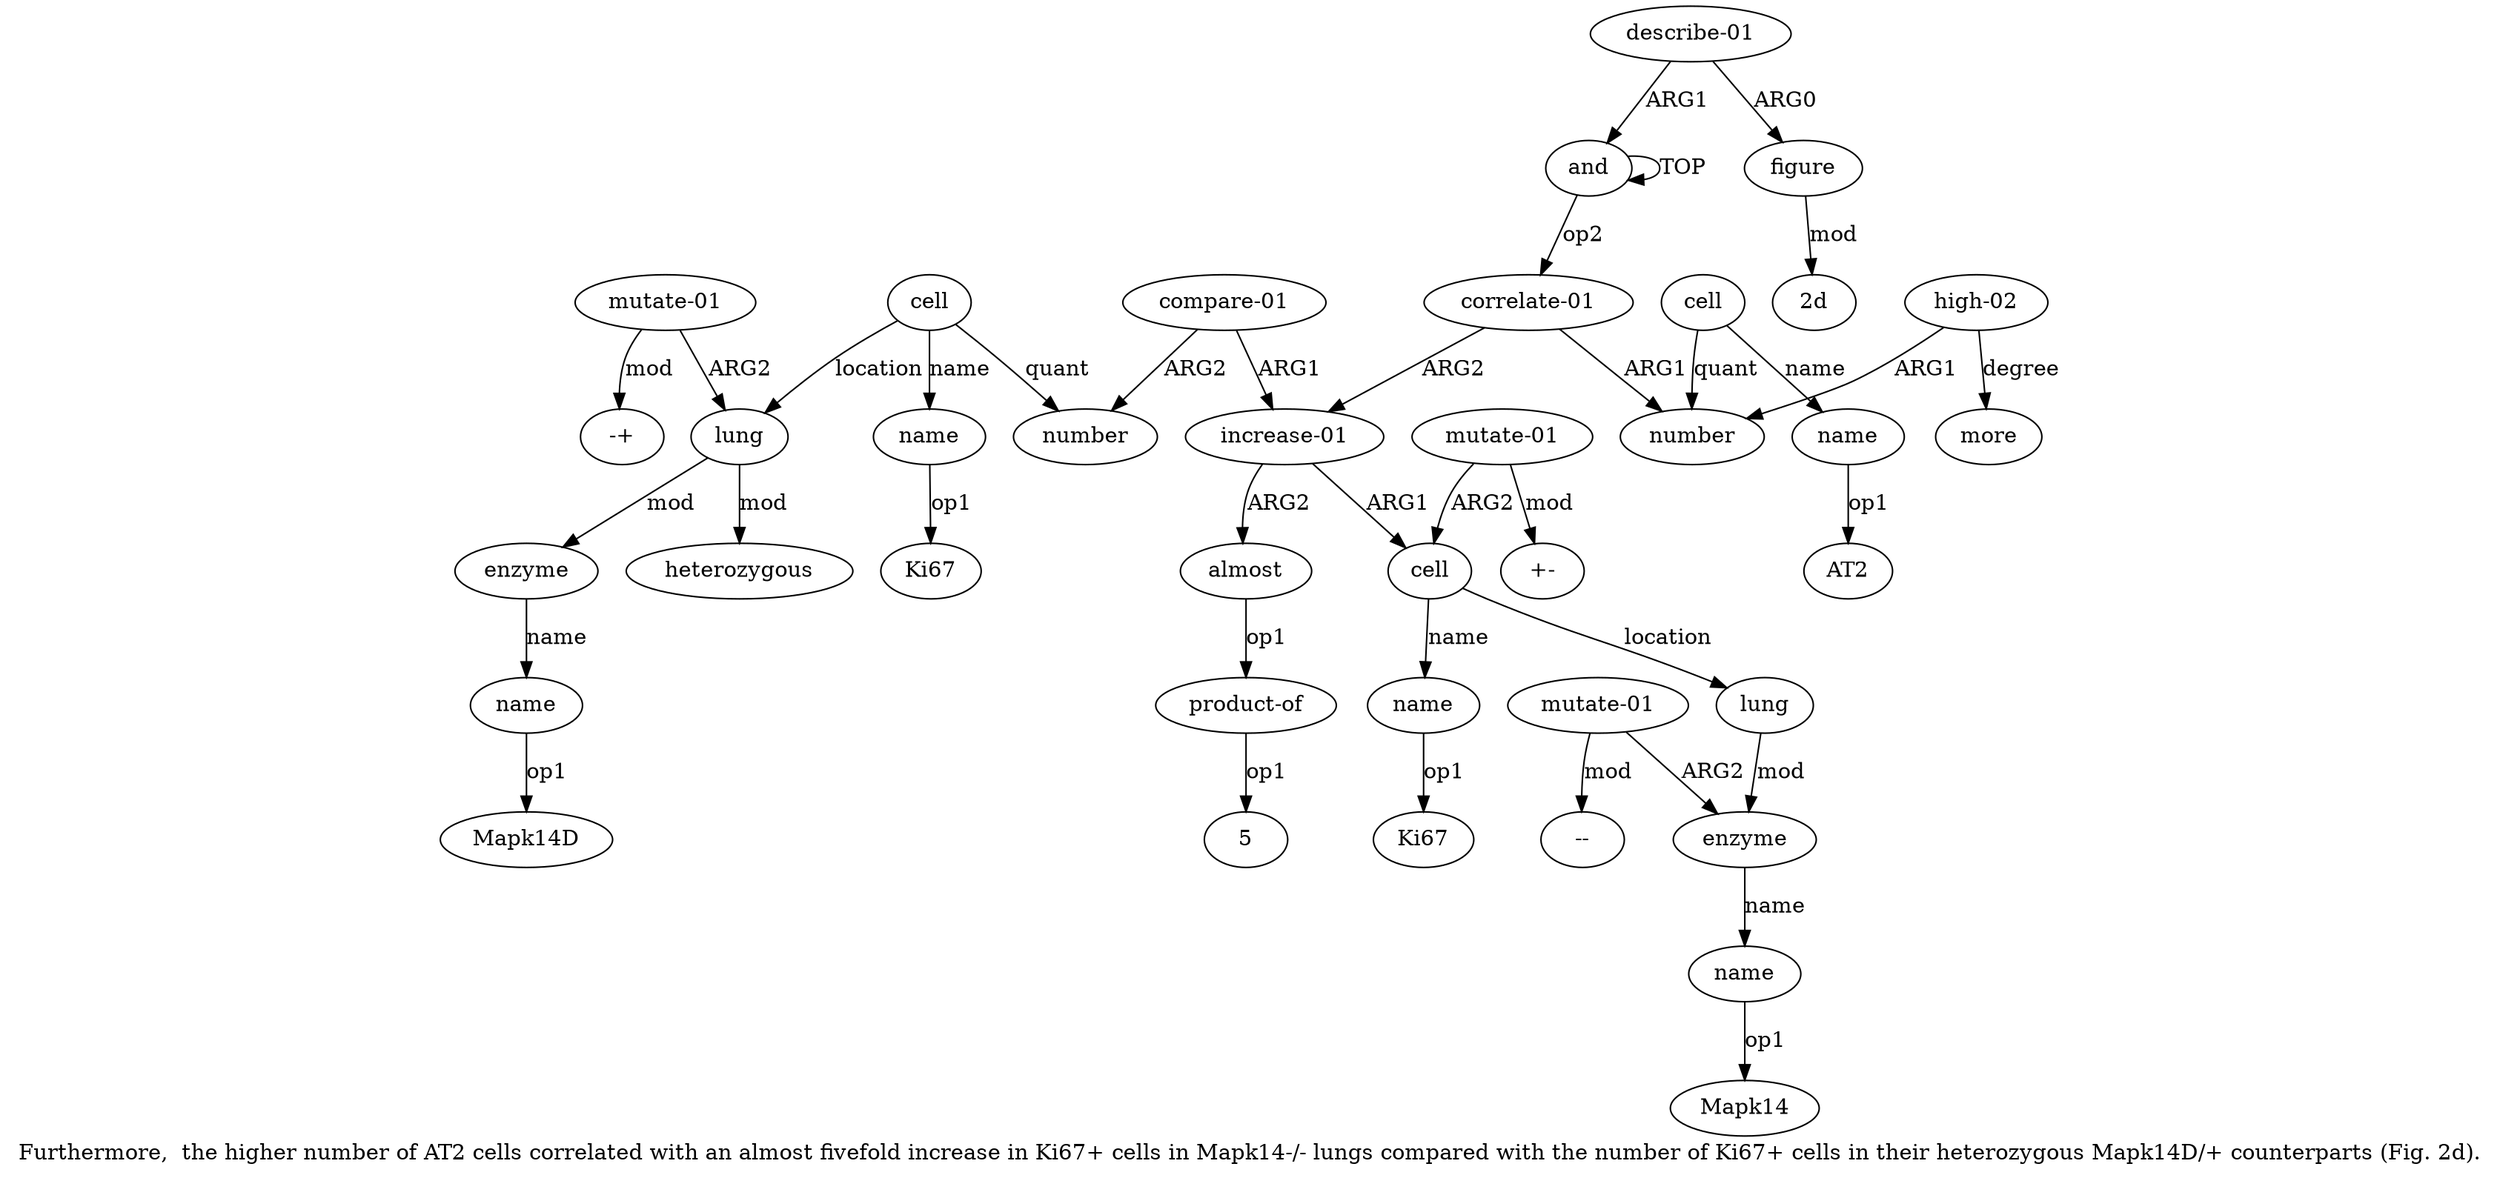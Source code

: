 digraph  {
	graph [label="Furthermore,  the higher number of AT2 cells correlated with an almost fivefold increase in Ki67+ cells in Mapk14-/- lungs compared \
with the number of Ki67+ cells in their heterozygous Mapk14D/+ counterparts (Fig. 2d)."];
	node [label="\N"];
	a20	 [color=black,
		gold_ind=20,
		gold_label=name,
		label=name,
		test_ind=20,
		test_label=name];
	"a20 Ki67"	 [color=black,
		gold_ind=-1,
		gold_label=Ki67,
		label=Ki67,
		test_ind=-1,
		test_label=Ki67];
	a20 -> "a20 Ki67" [key=0,
	color=black,
	gold_label=op1,
	label=op1,
	test_label=op1];
a21 [color=black,
	gold_ind=21,
	gold_label=lung,
	label=lung,
	test_ind=21,
	test_label=lung];
a22 [color=black,
	gold_ind=22,
	gold_label=enzyme,
	label=enzyme,
	test_ind=22,
	test_label=enzyme];
a21 -> a22 [key=0,
color=black,
gold_label=mod,
label=mod,
test_label=mod];
a24 [color=black,
gold_ind=24,
gold_label=heterozygous,
label=heterozygous,
test_ind=24,
test_label=heterozygous];
a21 -> a24 [key=0,
color=black,
gold_label=mod,
label=mod,
test_label=mod];
a23 [color=black,
gold_ind=23,
gold_label=name,
label=name,
test_ind=23,
test_label=name];
a22 -> a23 [key=0,
color=black,
gold_label=name,
label=name,
test_label=name];
"a23 Mapk14D" [color=black,
gold_ind=-1,
gold_label=Mapk14D,
label=Mapk14D,
test_ind=-1,
test_label=Mapk14D];
a23 -> "a23 Mapk14D" [key=0,
color=black,
gold_label=op1,
label=op1,
test_label=op1];
a25 [color=black,
gold_ind=25,
gold_label="mutate-01",
label="mutate-01",
test_ind=25,
test_label="mutate-01"];
a25 -> a21 [key=0,
color=black,
gold_label=ARG2,
label=ARG2,
test_label=ARG2];
"a25 -+" [color=black,
gold_ind=-1,
gold_label="-+",
label="-+",
test_ind=-1,
test_label="-+"];
a25 -> "a25 -+" [key=0,
color=black,
gold_label=mod,
label=mod,
test_label=mod];
a26 [color=black,
gold_ind=26,
gold_label="describe-01",
label="describe-01",
test_ind=26,
test_label="describe-01"];
a27 [color=black,
gold_ind=27,
gold_label=figure,
label=figure,
test_ind=27,
test_label=figure];
a26 -> a27 [key=0,
color=black,
gold_label=ARG0,
label=ARG0,
test_label=ARG0];
a0 [color=black,
gold_ind=0,
gold_label=and,
label=and,
test_ind=0,
test_label=and];
a26 -> a0 [key=0,
color=black,
gold_label=ARG1,
label=ARG1,
test_label=ARG1];
"a27 2d" [color=black,
gold_ind=-1,
gold_label="2d",
label="2d",
test_ind=-1,
test_label="2d"];
a27 -> "a27 2d" [key=0,
color=black,
gold_label=mod,
label=mod,
test_label=mod];
"a16 5" [color=black,
gold_ind=-1,
gold_label=5,
label=5,
test_ind=-1,
test_label=5];
"a10 +-" [color=black,
gold_ind=-1,
gold_label="+-",
label="+-",
test_ind=-1,
test_label="+-"];
"a9 Ki67" [color=black,
gold_ind=-1,
gold_label=Ki67,
label=Ki67,
test_ind=-1,
test_label=Ki67];
"a4 AT2" [color=black,
gold_ind=-1,
gold_label=AT2,
label=AT2,
test_ind=-1,
test_label=AT2];
"a14 --" [color=black,
gold_ind=-1,
gold_label="--",
label="--",
test_ind=-1,
test_label="--"];
a15 [color=black,
gold_ind=15,
gold_label=almost,
label=almost,
test_ind=15,
test_label=almost];
a16 [color=black,
gold_ind=16,
gold_label="product-of",
label="product-of",
test_ind=16,
test_label="product-of"];
a15 -> a16 [key=0,
color=black,
gold_label=op1,
label=op1,
test_label=op1];
a14 [color=black,
gold_ind=14,
gold_label="mutate-01",
label="mutate-01",
test_ind=14,
test_label="mutate-01"];
a14 -> "a14 --" [key=0,
color=black,
gold_label=mod,
label=mod,
test_label=mod];
a12 [color=black,
gold_ind=12,
gold_label=enzyme,
label=enzyme,
test_ind=12,
test_label=enzyme];
a14 -> a12 [key=0,
color=black,
gold_label=ARG2,
label=ARG2,
test_label=ARG2];
a17 [color=black,
gold_ind=17,
gold_label="compare-01",
label="compare-01",
test_ind=17,
test_label="compare-01"];
a18 [color=black,
gold_ind=18,
gold_label=number,
label=number,
test_ind=18,
test_label=number];
a17 -> a18 [key=0,
color=black,
gold_label=ARG2,
label=ARG2,
test_label=ARG2];
a7 [color=black,
gold_ind=7,
gold_label="increase-01",
label="increase-01",
test_ind=7,
test_label="increase-01"];
a17 -> a7 [key=0,
color=black,
gold_label=ARG1,
label=ARG1,
test_label=ARG1];
a16 -> "a16 5" [key=0,
color=black,
gold_label=op1,
label=op1,
test_label=op1];
a11 [color=black,
gold_ind=11,
gold_label=lung,
label=lung,
test_ind=11,
test_label=lung];
a11 -> a12 [key=0,
color=black,
gold_label=mod,
label=mod,
test_label=mod];
a10 [color=black,
gold_ind=10,
gold_label="mutate-01",
label="mutate-01",
test_ind=10,
test_label="mutate-01"];
a10 -> "a10 +-" [key=0,
color=black,
gold_label=mod,
label=mod,
test_label=mod];
a8 [color=black,
gold_ind=8,
gold_label=cell,
label=cell,
test_ind=8,
test_label=cell];
a10 -> a8 [key=0,
color=black,
gold_label=ARG2,
label=ARG2,
test_label=ARG2];
a13 [color=black,
gold_ind=13,
gold_label=name,
label=name,
test_ind=13,
test_label=name];
"a13 Mapk14" [color=black,
gold_ind=-1,
gold_label=Mapk14,
label=Mapk14,
test_ind=-1,
test_label=Mapk14];
a13 -> "a13 Mapk14" [key=0,
color=black,
gold_label=op1,
label=op1,
test_label=op1];
a12 -> a13 [key=0,
color=black,
gold_label=name,
label=name,
test_label=name];
a19 [color=black,
gold_ind=19,
gold_label=cell,
label=cell,
test_ind=19,
test_label=cell];
a19 -> a20 [key=0,
color=black,
gold_label=name,
label=name,
test_label=name];
a19 -> a21 [key=0,
color=black,
gold_label=location,
label=location,
test_label=location];
a19 -> a18 [key=0,
color=black,
gold_label=quant,
label=quant,
test_label=quant];
a1 [color=black,
gold_ind=1,
gold_label="correlate-01",
label="correlate-01",
test_ind=1,
test_label="correlate-01"];
a2 [color=black,
gold_ind=2,
gold_label=number,
label=number,
test_ind=2,
test_label=number];
a1 -> a2 [key=0,
color=black,
gold_label=ARG1,
label=ARG1,
test_label=ARG1];
a1 -> a7 [key=0,
color=black,
gold_label=ARG2,
label=ARG2,
test_label=ARG2];
a0 -> a1 [key=0,
color=black,
gold_label=op2,
label=op2,
test_label=op2];
a0 -> a0 [key=0,
color=black,
gold_label=TOP,
label=TOP,
test_label=TOP];
a3 [color=black,
gold_ind=3,
gold_label=cell,
label=cell,
test_ind=3,
test_label=cell];
a3 -> a2 [key=0,
color=black,
gold_label=quant,
label=quant,
test_label=quant];
a4 [color=black,
gold_ind=4,
gold_label=name,
label=name,
test_ind=4,
test_label=name];
a3 -> a4 [key=0,
color=black,
gold_label=name,
label=name,
test_label=name];
a5 [color=black,
gold_ind=5,
gold_label="high-02",
label="high-02",
test_ind=5,
test_label="high-02"];
a5 -> a2 [key=0,
color=black,
gold_label=ARG1,
label=ARG1,
test_label=ARG1];
a6 [color=black,
gold_ind=6,
gold_label=more,
label=more,
test_ind=6,
test_label=more];
a5 -> a6 [key=0,
color=black,
gold_label=degree,
label=degree,
test_label=degree];
a4 -> "a4 AT2" [key=0,
color=black,
gold_label=op1,
label=op1,
test_label=op1];
a7 -> a15 [key=0,
color=black,
gold_label=ARG2,
label=ARG2,
test_label=ARG2];
a7 -> a8 [key=0,
color=black,
gold_label=ARG1,
label=ARG1,
test_label=ARG1];
a9 [color=black,
gold_ind=9,
gold_label=name,
label=name,
test_ind=9,
test_label=name];
a9 -> "a9 Ki67" [key=0,
color=black,
gold_label=op1,
label=op1,
test_label=op1];
a8 -> a11 [key=0,
color=black,
gold_label=location,
label=location,
test_label=location];
a8 -> a9 [key=0,
color=black,
gold_label=name,
label=name,
test_label=name];
}
